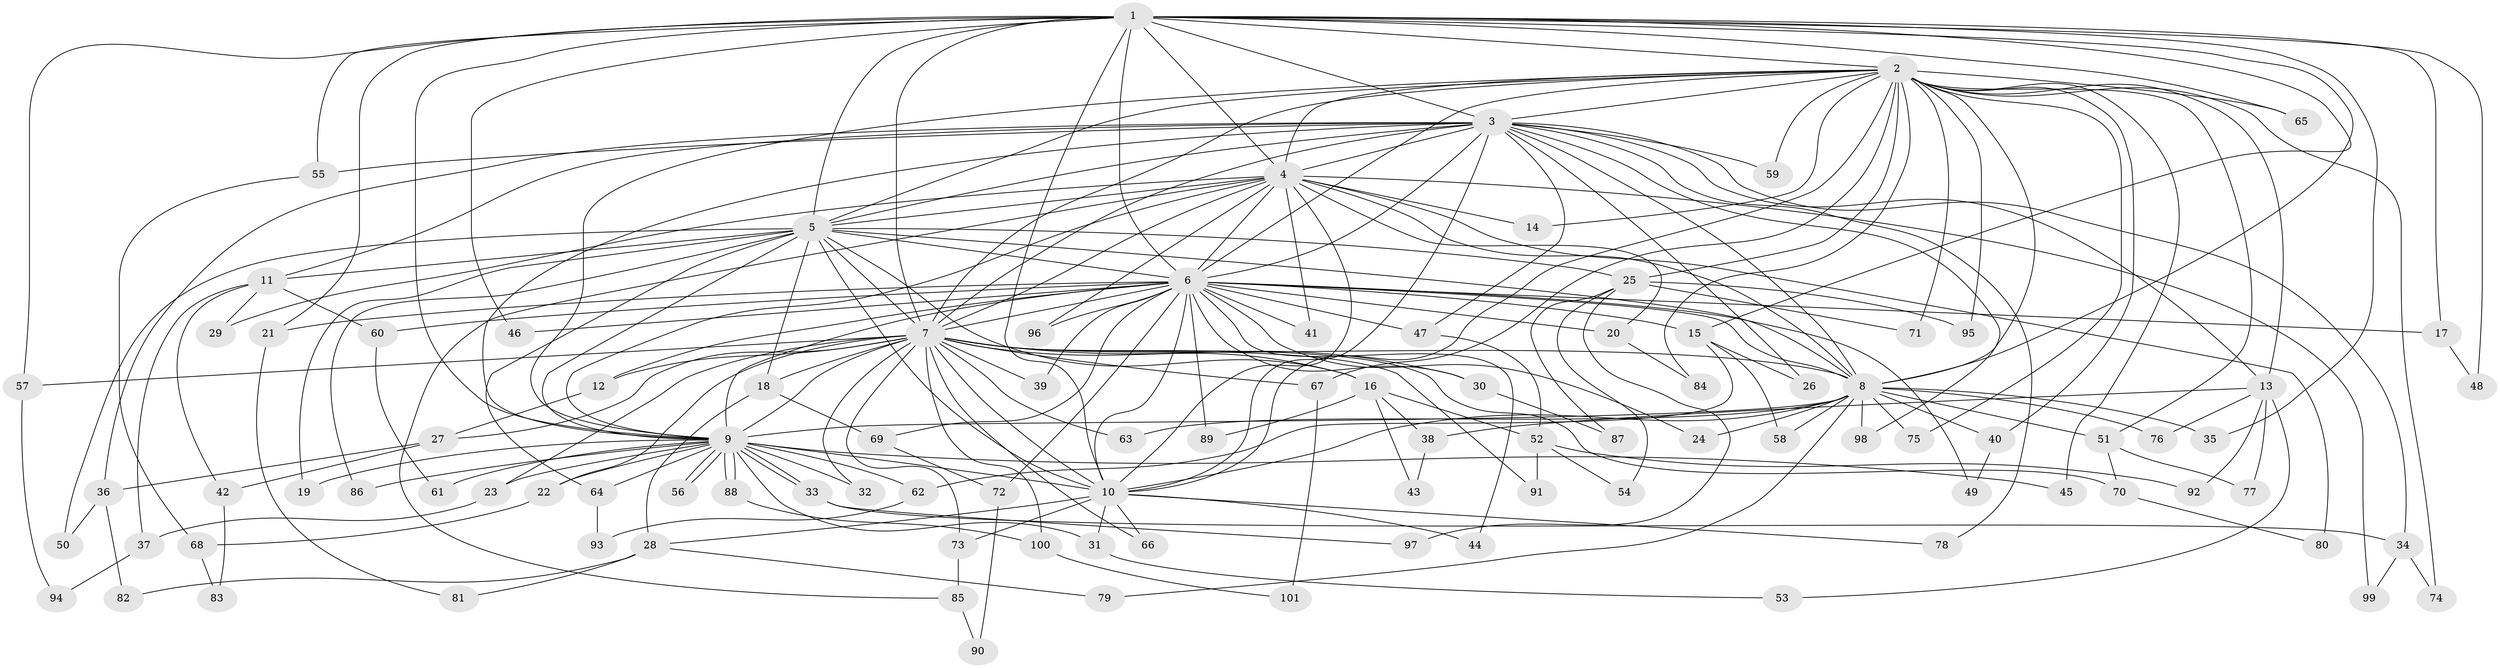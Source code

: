 // coarse degree distribution, {17: 0.012987012987012988, 21: 0.012987012987012988, 16: 0.025974025974025976, 18: 0.012987012987012988, 32: 0.012987012987012988, 26: 0.012987012987012988, 24: 0.012987012987012988, 13: 0.012987012987012988, 3: 0.2597402597402597, 7: 0.012987012987012988, 2: 0.4675324675324675, 4: 0.06493506493506493, 1: 0.012987012987012988, 6: 0.025974025974025976, 5: 0.03896103896103896}
// Generated by graph-tools (version 1.1) at 2025/23/03/03/25 07:23:40]
// undirected, 101 vertices, 227 edges
graph export_dot {
graph [start="1"]
  node [color=gray90,style=filled];
  1;
  2;
  3;
  4;
  5;
  6;
  7;
  8;
  9;
  10;
  11;
  12;
  13;
  14;
  15;
  16;
  17;
  18;
  19;
  20;
  21;
  22;
  23;
  24;
  25;
  26;
  27;
  28;
  29;
  30;
  31;
  32;
  33;
  34;
  35;
  36;
  37;
  38;
  39;
  40;
  41;
  42;
  43;
  44;
  45;
  46;
  47;
  48;
  49;
  50;
  51;
  52;
  53;
  54;
  55;
  56;
  57;
  58;
  59;
  60;
  61;
  62;
  63;
  64;
  65;
  66;
  67;
  68;
  69;
  70;
  71;
  72;
  73;
  74;
  75;
  76;
  77;
  78;
  79;
  80;
  81;
  82;
  83;
  84;
  85;
  86;
  87;
  88;
  89;
  90;
  91;
  92;
  93;
  94;
  95;
  96;
  97;
  98;
  99;
  100;
  101;
  1 -- 2;
  1 -- 3;
  1 -- 4;
  1 -- 5;
  1 -- 6;
  1 -- 7;
  1 -- 8;
  1 -- 9;
  1 -- 10;
  1 -- 15;
  1 -- 17;
  1 -- 21;
  1 -- 35;
  1 -- 46;
  1 -- 48;
  1 -- 55;
  1 -- 57;
  1 -- 65;
  2 -- 3;
  2 -- 4;
  2 -- 5;
  2 -- 6;
  2 -- 7;
  2 -- 8;
  2 -- 9;
  2 -- 10;
  2 -- 13;
  2 -- 14;
  2 -- 25;
  2 -- 40;
  2 -- 45;
  2 -- 51;
  2 -- 59;
  2 -- 65;
  2 -- 67;
  2 -- 71;
  2 -- 74;
  2 -- 75;
  2 -- 84;
  2 -- 95;
  3 -- 4;
  3 -- 5;
  3 -- 6;
  3 -- 7;
  3 -- 8;
  3 -- 9;
  3 -- 10;
  3 -- 11;
  3 -- 13;
  3 -- 26;
  3 -- 34;
  3 -- 36;
  3 -- 47;
  3 -- 55;
  3 -- 59;
  3 -- 78;
  3 -- 98;
  4 -- 5;
  4 -- 6;
  4 -- 7;
  4 -- 8;
  4 -- 9;
  4 -- 10;
  4 -- 14;
  4 -- 20;
  4 -- 29;
  4 -- 41;
  4 -- 80;
  4 -- 85;
  4 -- 96;
  4 -- 99;
  5 -- 6;
  5 -- 7;
  5 -- 8;
  5 -- 9;
  5 -- 10;
  5 -- 11;
  5 -- 16;
  5 -- 18;
  5 -- 19;
  5 -- 25;
  5 -- 50;
  5 -- 64;
  5 -- 86;
  6 -- 7;
  6 -- 8;
  6 -- 9;
  6 -- 10;
  6 -- 12;
  6 -- 15;
  6 -- 17;
  6 -- 20;
  6 -- 21;
  6 -- 24;
  6 -- 30;
  6 -- 39;
  6 -- 41;
  6 -- 44;
  6 -- 46;
  6 -- 47;
  6 -- 49;
  6 -- 60;
  6 -- 69;
  6 -- 72;
  6 -- 89;
  6 -- 96;
  7 -- 8;
  7 -- 9;
  7 -- 10;
  7 -- 12;
  7 -- 16;
  7 -- 18;
  7 -- 22;
  7 -- 23;
  7 -- 27;
  7 -- 30;
  7 -- 32;
  7 -- 39;
  7 -- 57;
  7 -- 63;
  7 -- 66;
  7 -- 67;
  7 -- 70;
  7 -- 73;
  7 -- 91;
  7 -- 100;
  8 -- 9;
  8 -- 10;
  8 -- 24;
  8 -- 35;
  8 -- 40;
  8 -- 51;
  8 -- 58;
  8 -- 63;
  8 -- 75;
  8 -- 76;
  8 -- 79;
  8 -- 98;
  9 -- 10;
  9 -- 19;
  9 -- 22;
  9 -- 23;
  9 -- 31;
  9 -- 32;
  9 -- 33;
  9 -- 33;
  9 -- 45;
  9 -- 56;
  9 -- 56;
  9 -- 61;
  9 -- 62;
  9 -- 64;
  9 -- 86;
  9 -- 88;
  9 -- 88;
  10 -- 28;
  10 -- 31;
  10 -- 44;
  10 -- 66;
  10 -- 73;
  10 -- 78;
  11 -- 29;
  11 -- 37;
  11 -- 42;
  11 -- 60;
  12 -- 27;
  13 -- 38;
  13 -- 53;
  13 -- 76;
  13 -- 77;
  13 -- 92;
  15 -- 26;
  15 -- 58;
  15 -- 62;
  16 -- 38;
  16 -- 43;
  16 -- 52;
  16 -- 89;
  17 -- 48;
  18 -- 28;
  18 -- 69;
  20 -- 84;
  21 -- 81;
  22 -- 68;
  23 -- 37;
  25 -- 54;
  25 -- 71;
  25 -- 87;
  25 -- 95;
  25 -- 97;
  27 -- 36;
  27 -- 42;
  28 -- 79;
  28 -- 81;
  28 -- 82;
  30 -- 87;
  31 -- 53;
  33 -- 34;
  33 -- 97;
  34 -- 74;
  34 -- 99;
  36 -- 50;
  36 -- 82;
  37 -- 94;
  38 -- 43;
  40 -- 49;
  42 -- 83;
  47 -- 52;
  51 -- 70;
  51 -- 77;
  52 -- 54;
  52 -- 91;
  52 -- 92;
  55 -- 68;
  57 -- 94;
  60 -- 61;
  62 -- 93;
  64 -- 93;
  67 -- 101;
  68 -- 83;
  69 -- 72;
  70 -- 80;
  72 -- 90;
  73 -- 85;
  85 -- 90;
  88 -- 100;
  100 -- 101;
}
